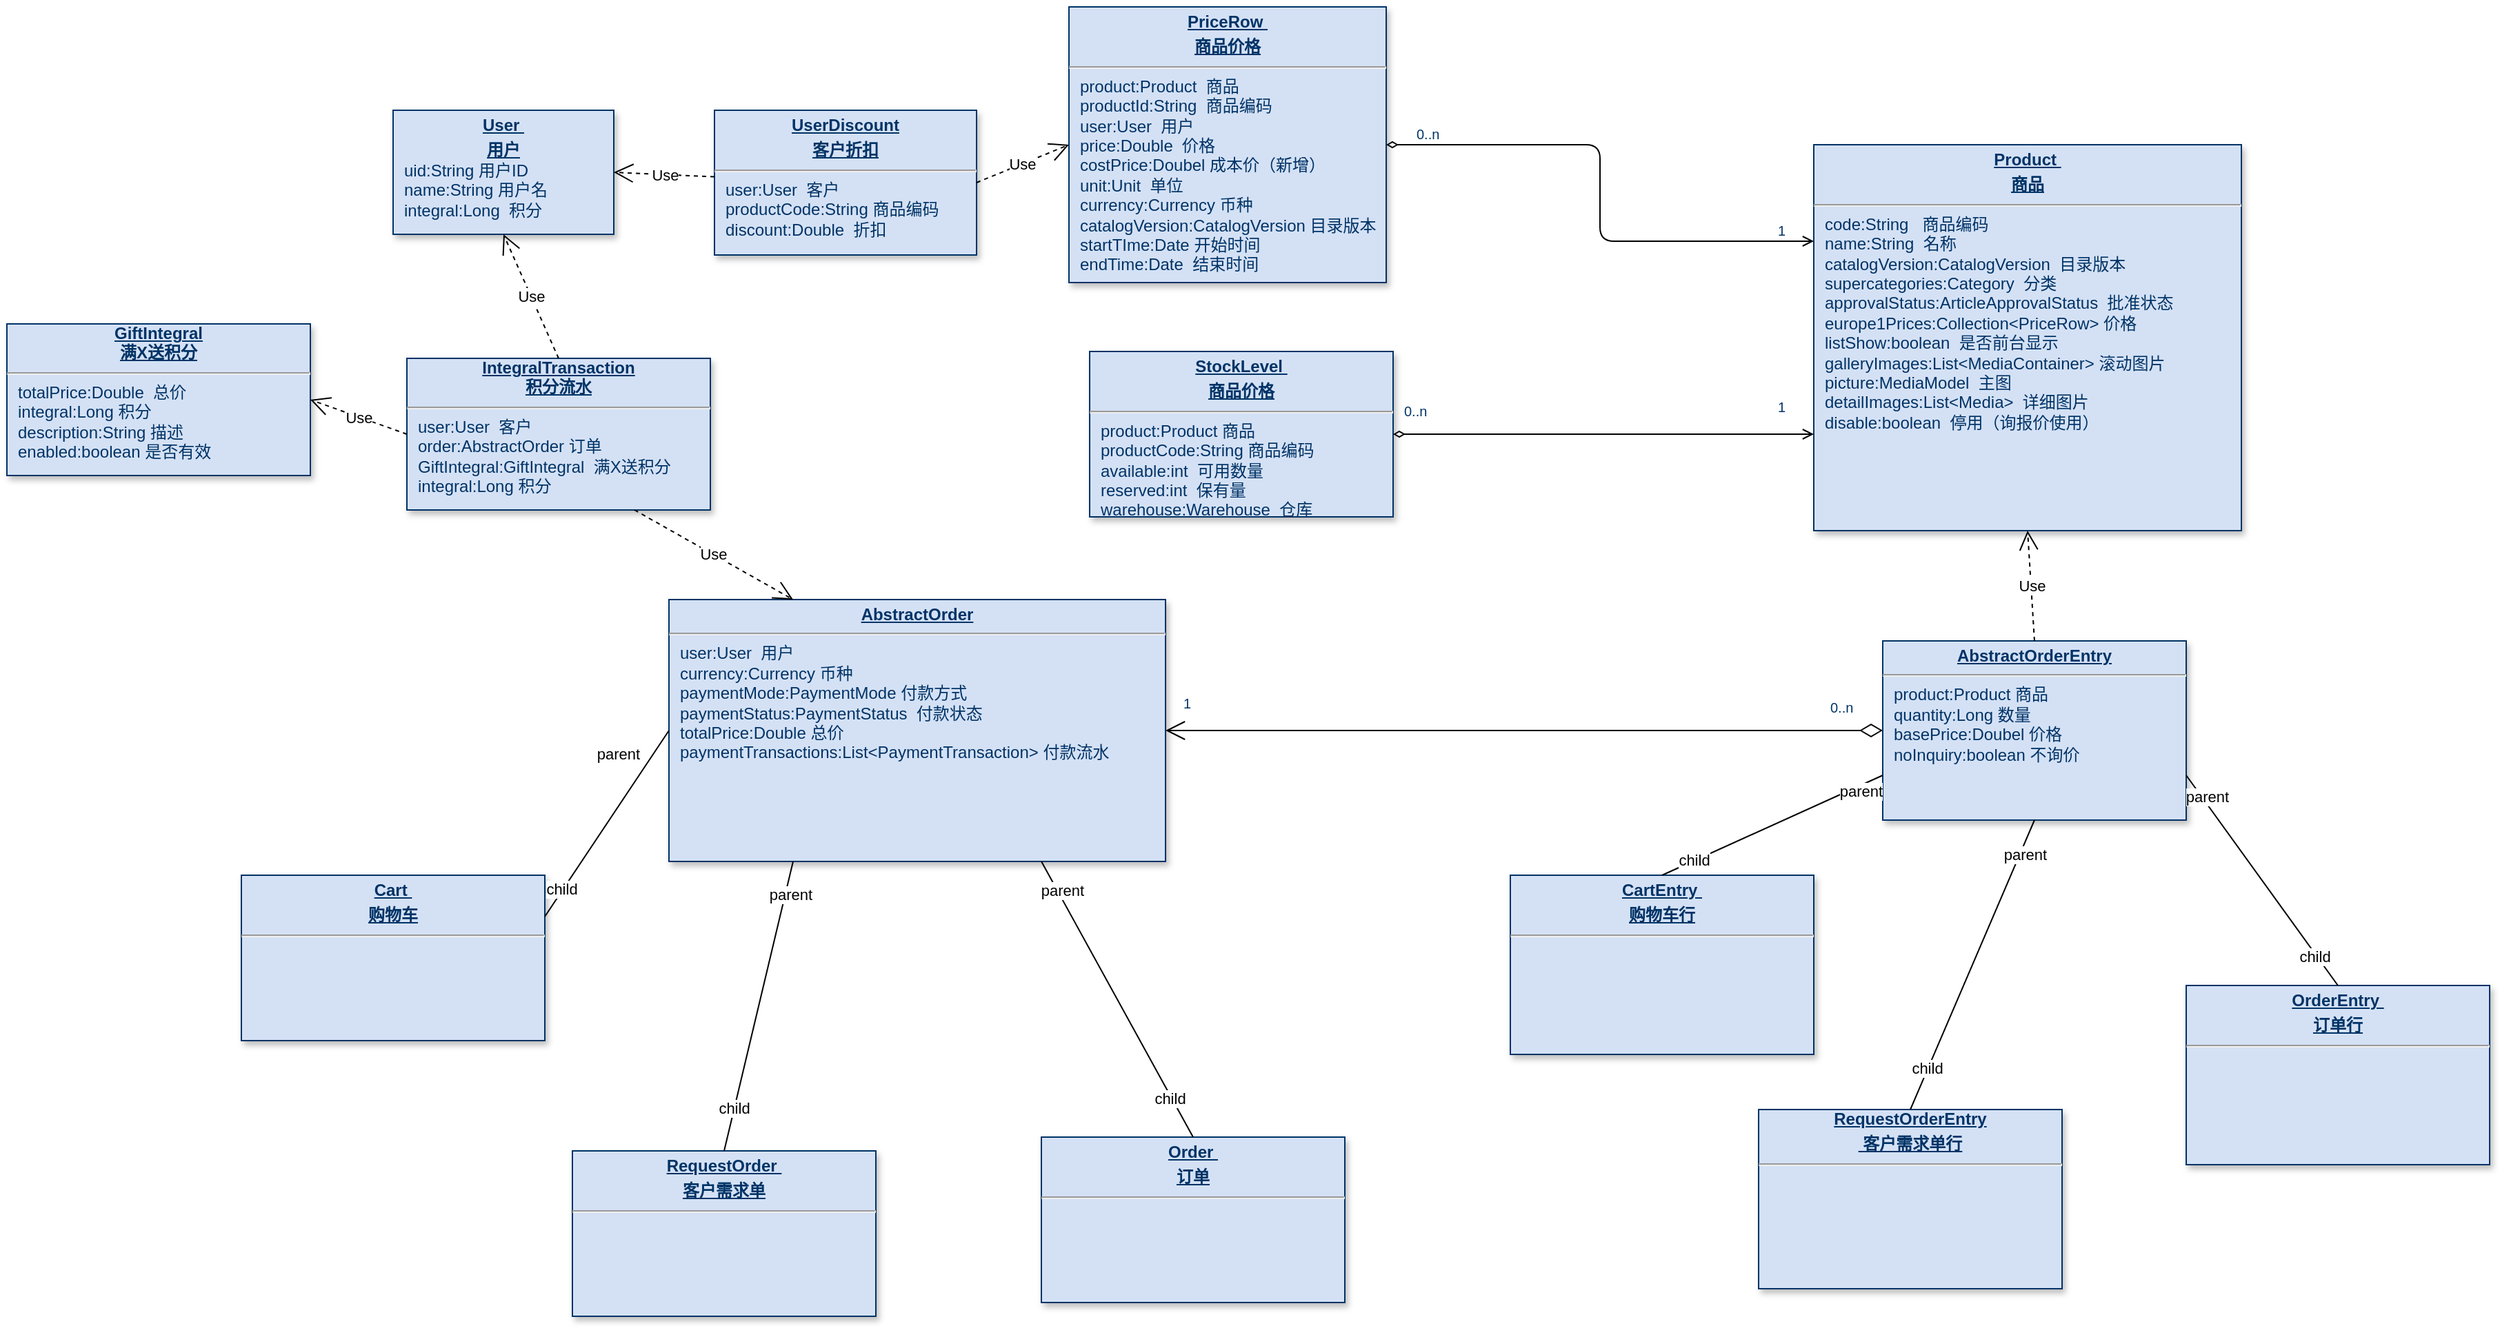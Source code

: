 <mxfile version="15.7.3" type="github">
  <diagram name="前台下单" id="efa7a0a1-bf9b-a30e-e6df-94a7791c09e9">
    <mxGraphModel dx="2221" dy="644" grid="1" gridSize="10" guides="1" tooltips="1" connect="1" arrows="1" fold="1" page="1" pageScale="1" pageWidth="826" pageHeight="1169" background="none" math="0" shadow="0">
      <root>
        <mxCell id="0" />
        <mxCell id="1" parent="0" />
        <mxCell id="qegKbZxgv4PJoruQwuUI-114" value="&lt;p style=&quot;margin: 0px ; margin-top: 4px ; text-align: center ; text-decoration: underline&quot;&gt;&lt;b&gt;Product&amp;nbsp;&lt;/b&gt;&lt;/p&gt;&lt;p style=&quot;margin: 0px ; margin-top: 4px ; text-align: center ; text-decoration: underline&quot;&gt;&lt;b&gt;商品&lt;/b&gt;&lt;/p&gt;&lt;hr&gt;&lt;p style=&quot;margin: 0px ; margin-left: 8px&quot;&gt;code:String&amp;nbsp; &amp;nbsp;商品编码&lt;/p&gt;&lt;p style=&quot;margin: 0px ; margin-left: 8px&quot;&gt;name:String&amp;nbsp; 名称&lt;/p&gt;&lt;p style=&quot;margin: 0px ; margin-left: 8px&quot;&gt;catalogVersion:CatalogVersion&amp;nbsp; 目录版本&lt;br&gt;&lt;/p&gt;&lt;p style=&quot;margin: 0px ; margin-left: 8px&quot;&gt;supercategories:Category&amp;nbsp; 分类&lt;br&gt;&lt;/p&gt;&lt;p style=&quot;margin: 0px ; margin-left: 8px&quot;&gt;approvalStatus:ArticleApprovalStatus&amp;nbsp; 批准状态&lt;br&gt;&lt;/p&gt;&lt;p style=&quot;margin: 0px ; margin-left: 8px&quot;&gt;europe1Prices:Collection&amp;lt;PriceRow&amp;gt; 价格&lt;br&gt;&lt;/p&gt;&lt;p style=&quot;margin: 0px ; margin-left: 8px&quot;&gt;listShow:boolean&amp;nbsp; 是否前台显示&lt;br&gt;&lt;/p&gt;&lt;p style=&quot;margin: 0px ; margin-left: 8px&quot;&gt;galleryImages:List&amp;lt;MediaContainer&amp;gt; 滚动图片&lt;br&gt;&lt;/p&gt;&lt;p style=&quot;margin: 0px ; margin-left: 8px&quot;&gt;picture:MediaModel&amp;nbsp; 主图&lt;/p&gt;&lt;p style=&quot;margin: 0px ; margin-left: 8px&quot;&gt;detailImages:List&amp;lt;Media&amp;gt;&amp;nbsp; 详细图片&lt;br&gt;&lt;/p&gt;&lt;p style=&quot;margin: 0px ; margin-left: 8px&quot;&gt;disable:boolean&amp;nbsp; 停用（询报价使用）&lt;br&gt;&lt;/p&gt;&lt;p style=&quot;margin: 0px ; margin-left: 8px&quot;&gt;&lt;br&gt;&lt;/p&gt;" style="verticalAlign=top;align=left;overflow=fill;fontSize=12;fontFamily=Helvetica;html=1;strokeColor=#003366;shadow=1;fillColor=#D4E1F5;fontColor=#003366" parent="1" vertex="1">
          <mxGeometry x="1020" y="120" width="310" height="280" as="geometry" />
        </mxCell>
        <mxCell id="qegKbZxgv4PJoruQwuUI-115" value="&lt;p style=&quot;margin: 0px ; margin-top: 4px ; text-align: center ; text-decoration: underline&quot;&gt;&lt;b&gt;PriceRow&amp;nbsp;&lt;/b&gt;&lt;/p&gt;&lt;p style=&quot;margin: 0px ; margin-top: 4px ; text-align: center ; text-decoration: underline&quot;&gt;&lt;b&gt;商品价格&lt;/b&gt;&lt;/p&gt;&lt;hr&gt;&lt;p style=&quot;margin: 0px ; margin-left: 8px&quot;&gt;product:Product&amp;nbsp; 商品&lt;br&gt;&lt;/p&gt;&lt;p style=&quot;margin: 0px ; margin-left: 8px&quot;&gt;productId:String&amp;nbsp; 商品编码&lt;br&gt;&lt;/p&gt;&lt;p style=&quot;margin: 0px ; margin-left: 8px&quot;&gt;user:User&amp;nbsp; 用户&lt;br&gt;&lt;/p&gt;&lt;p style=&quot;margin: 0px ; margin-left: 8px&quot;&gt;price:Double&amp;nbsp; 价格&lt;br&gt;&lt;/p&gt;&lt;p style=&quot;margin: 0px ; margin-left: 8px&quot;&gt;costPrice:Doubel 成本价（新增）&lt;/p&gt;&lt;p style=&quot;margin: 0px ; margin-left: 8px&quot;&gt;unit:Unit&amp;nbsp; 单位&lt;br&gt;&lt;/p&gt;&lt;p style=&quot;margin: 0px ; margin-left: 8px&quot;&gt;currency:Currency 币种&lt;br&gt;&lt;/p&gt;&lt;p style=&quot;margin: 0px ; margin-left: 8px&quot;&gt;catalogVersion:CatalogVersion 目录版本&lt;/p&gt;&lt;p style=&quot;margin: 0px ; margin-left: 8px&quot;&gt;startTIme:Date 开始时间&lt;/p&gt;&lt;p style=&quot;margin: 0px ; margin-left: 8px&quot;&gt;endTime:Date&amp;nbsp; 结束时间&lt;/p&gt;" style="verticalAlign=top;align=left;overflow=fill;fontSize=12;fontFamily=Helvetica;html=1;strokeColor=#003366;shadow=1;fillColor=#D4E1F5;fontColor=#003366" parent="1" vertex="1">
          <mxGeometry x="480" y="20" width="230" height="200" as="geometry" />
        </mxCell>
        <mxCell id="qegKbZxgv4PJoruQwuUI-116" value="&lt;p style=&quot;margin: 0px ; margin-top: 4px ; text-align: center ; text-decoration: underline&quot;&gt;&lt;b&gt;StockLevel&amp;nbsp;&lt;/b&gt;&lt;/p&gt;&lt;p style=&quot;margin: 0px ; margin-top: 4px ; text-align: center ; text-decoration: underline&quot;&gt;&lt;b&gt;商品价格&lt;/b&gt;&lt;/p&gt;&lt;hr&gt;&lt;p style=&quot;margin: 0px ; margin-left: 8px&quot;&gt;product:Product 商品&lt;br&gt;&lt;/p&gt;&lt;p style=&quot;margin: 0px ; margin-left: 8px&quot;&gt;productCode:String 商品编码&lt;/p&gt;&lt;p style=&quot;margin: 0px ; margin-left: 8px&quot;&gt;available:int&amp;nbsp; 可用数量&lt;br&gt;&lt;/p&gt;&lt;p style=&quot;margin: 0px ; margin-left: 8px&quot;&gt;reserved:int&amp;nbsp; 保有量&lt;br&gt;&lt;/p&gt;&lt;p style=&quot;margin: 0px ; margin-left: 8px&quot;&gt;warehouse:Warehouse&amp;nbsp; 仓库&lt;br&gt;&lt;/p&gt;" style="verticalAlign=top;align=left;overflow=fill;fontSize=12;fontFamily=Helvetica;html=1;strokeColor=#003366;shadow=1;fillColor=#D4E1F5;fontColor=#003366" parent="1" vertex="1">
          <mxGeometry x="495" y="270" width="220" height="120" as="geometry" />
        </mxCell>
        <mxCell id="qegKbZxgv4PJoruQwuUI-120" value="" style="endArrow=open;startArrow=diamondThin;startFill=0;edgeStyle=orthogonalEdgeStyle;entryX=0;entryY=0.75;entryDx=0;entryDy=0;exitX=1;exitY=0.5;exitDx=0;exitDy=0;" parent="1" source="qegKbZxgv4PJoruQwuUI-116" target="qegKbZxgv4PJoruQwuUI-114" edge="1">
          <mxGeometry x="559.36" y="-270" as="geometry">
            <mxPoint x="690" y="189" as="sourcePoint" />
            <mxPoint x="470.31" y="202.36" as="targetPoint" />
          </mxGeometry>
        </mxCell>
        <mxCell id="qegKbZxgv4PJoruQwuUI-121" value="0..n" style="resizable=0;align=left;verticalAlign=top;labelBackgroundColor=#ffffff;fontSize=10;strokeColor=#003366;shadow=1;fillColor=#D4E1F5;fontColor=#003366" parent="qegKbZxgv4PJoruQwuUI-120" connectable="0" vertex="1">
          <mxGeometry x="-1" relative="1" as="geometry">
            <mxPoint x="6" y="-29" as="offset" />
          </mxGeometry>
        </mxCell>
        <mxCell id="qegKbZxgv4PJoruQwuUI-122" value="1" style="resizable=0;align=right;verticalAlign=top;labelBackgroundColor=#ffffff;fontSize=10;strokeColor=#003366;shadow=1;fillColor=#D4E1F5;fontColor=#003366" parent="qegKbZxgv4PJoruQwuUI-120" connectable="0" vertex="1">
          <mxGeometry x="1" relative="1" as="geometry">
            <mxPoint x="-19" y="-32" as="offset" />
          </mxGeometry>
        </mxCell>
        <mxCell id="qegKbZxgv4PJoruQwuUI-123" value="&lt;p style=&quot;margin: 0px ; margin-top: 4px ; text-align: center ; text-decoration: underline&quot;&gt;&lt;b&gt;UserDiscount&lt;/b&gt;&lt;/p&gt;&lt;p style=&quot;margin: 0px ; margin-top: 4px ; text-align: center ; text-decoration: underline&quot;&gt;&lt;b&gt;客户折扣&lt;/b&gt;&lt;/p&gt;&lt;hr&gt;&lt;p style=&quot;margin: 0px ; margin-left: 8px&quot;&gt;user:User&amp;nbsp; 客户&lt;/p&gt;&lt;p style=&quot;margin: 0px ; margin-left: 8px&quot;&gt;productCode:String 商品编码&lt;/p&gt;&lt;p style=&quot;margin: 0px ; margin-left: 8px&quot;&gt;discount:Double&amp;nbsp; 折扣&lt;/p&gt;" style="verticalAlign=top;align=left;overflow=fill;fontSize=12;fontFamily=Helvetica;html=1;strokeColor=#003366;shadow=1;fillColor=#D4E1F5;fontColor=#003366" parent="1" vertex="1">
          <mxGeometry x="223" y="95" width="190" height="105" as="geometry" />
        </mxCell>
        <mxCell id="qegKbZxgv4PJoruQwuUI-124" value="&lt;p style=&quot;margin: 0px ; margin-top: 4px ; text-align: center ; text-decoration: underline&quot;&gt;&lt;b&gt;User&amp;nbsp;&lt;/b&gt;&lt;/p&gt;&lt;p style=&quot;margin: 0px ; margin-top: 4px ; text-align: center ; text-decoration: underline&quot;&gt;&lt;b&gt;用户&lt;/b&gt;&lt;/p&gt;&lt;p style=&quot;margin: 0px ; margin-left: 8px&quot;&gt;uid:String 用户ID&lt;/p&gt;&lt;p style=&quot;margin: 0px ; margin-left: 8px&quot;&gt;name:String 用户名&lt;/p&gt;&lt;p style=&quot;margin: 0px ; margin-left: 8px&quot;&gt;integral:Long&amp;nbsp; 积分&lt;br&gt;&lt;/p&gt;" style="verticalAlign=top;align=left;overflow=fill;fontSize=12;fontFamily=Helvetica;html=1;strokeColor=#003366;shadow=1;fillColor=#D4E1F5;fontColor=#003366" parent="1" vertex="1">
          <mxGeometry x="-10" y="95.0" width="160" height="90" as="geometry" />
        </mxCell>
        <mxCell id="qegKbZxgv4PJoruQwuUI-125" value="&lt;p style=&quot;margin: 0px ; margin-top: 4px ; text-align: center ; text-decoration: underline&quot;&gt;&lt;b&gt;Cart&amp;nbsp;&lt;/b&gt;&lt;/p&gt;&lt;p style=&quot;margin: 0px ; margin-top: 4px ; text-align: center ; text-decoration: underline&quot;&gt;&lt;b&gt;购物车&lt;/b&gt;&lt;/p&gt;&lt;hr&gt;&lt;p style=&quot;margin: 0px ; margin-left: 8px&quot;&gt;&lt;br&gt;&lt;/p&gt;" style="verticalAlign=top;align=left;overflow=fill;fontSize=12;fontFamily=Helvetica;html=1;strokeColor=#003366;shadow=1;fillColor=#D4E1F5;fontColor=#003366" parent="1" vertex="1">
          <mxGeometry x="-120" y="650" width="220" height="120" as="geometry" />
        </mxCell>
        <mxCell id="qegKbZxgv4PJoruQwuUI-126" value="&lt;p style=&quot;margin: 0px ; margin-top: 4px ; text-align: center ; text-decoration: underline&quot;&gt;&lt;b&gt;CartEntry&amp;nbsp;&lt;/b&gt;&lt;/p&gt;&lt;p style=&quot;margin: 0px ; margin-top: 4px ; text-align: center ; text-decoration: underline&quot;&gt;&lt;b&gt;购物车行&lt;/b&gt;&lt;/p&gt;&lt;hr&gt;&lt;p style=&quot;margin: 0px ; margin-left: 8px&quot;&gt;&lt;br&gt;&lt;/p&gt;" style="verticalAlign=top;align=left;overflow=fill;fontSize=12;fontFamily=Helvetica;html=1;strokeColor=#003366;shadow=1;fillColor=#D4E1F5;fontColor=#003366" parent="1" vertex="1">
          <mxGeometry x="800" y="650" width="220" height="130" as="geometry" />
        </mxCell>
        <mxCell id="qegKbZxgv4PJoruQwuUI-127" value="&lt;p style=&quot;margin: 0px ; margin-top: 4px ; text-align: center ; text-decoration: underline&quot;&gt;&lt;b&gt;Order&amp;nbsp;&lt;/b&gt;&lt;/p&gt;&lt;p style=&quot;margin: 0px ; margin-top: 4px ; text-align: center ; text-decoration: underline&quot;&gt;&lt;b&gt;订单&lt;/b&gt;&lt;/p&gt;&lt;hr&gt;&lt;p style=&quot;margin: 0px ; margin-left: 8px&quot;&gt;&lt;br&gt;&lt;/p&gt;" style="verticalAlign=top;align=left;overflow=fill;fontSize=12;fontFamily=Helvetica;html=1;strokeColor=#003366;shadow=1;fillColor=#D4E1F5;fontColor=#003366" parent="1" vertex="1">
          <mxGeometry x="460" y="840" width="220" height="120" as="geometry" />
        </mxCell>
        <mxCell id="qegKbZxgv4PJoruQwuUI-128" value="&lt;p style=&quot;margin: 0px ; margin-top: 4px ; text-align: center ; text-decoration: underline&quot;&gt;&lt;b&gt;OrderEntry&amp;nbsp;&lt;/b&gt;&lt;/p&gt;&lt;p style=&quot;margin: 0px ; margin-top: 4px ; text-align: center ; text-decoration: underline&quot;&gt;&lt;b&gt;订单行&lt;/b&gt;&lt;/p&gt;&lt;hr&gt;&lt;p style=&quot;margin: 0px ; margin-left: 8px&quot;&gt;&lt;br&gt;&lt;/p&gt;" style="verticalAlign=top;align=left;overflow=fill;fontSize=12;fontFamily=Helvetica;html=1;strokeColor=#003366;shadow=1;fillColor=#D4E1F5;fontColor=#003366" parent="1" vertex="1">
          <mxGeometry x="1290" y="730" width="220" height="130" as="geometry" />
        </mxCell>
        <mxCell id="qegKbZxgv4PJoruQwuUI-143" value="" style="endArrow=open;endSize=12;startArrow=diamondThin;startSize=14;startFill=0;edgeStyle=orthogonalEdgeStyle;entryX=1;entryY=0.5;entryDx=0;entryDy=0;exitX=0;exitY=0.5;exitDx=0;exitDy=0;" parent="1" source="-3wKTCHwzsdwVrRzX_7w-2" target="-3wKTCHwzsdwVrRzX_7w-1" edge="1">
          <mxGeometry x="569.36" y="-98" as="geometry">
            <mxPoint x="620" y="512" as="sourcePoint" />
            <mxPoint x="470" y="452" as="targetPoint" />
          </mxGeometry>
        </mxCell>
        <mxCell id="qegKbZxgv4PJoruQwuUI-144" value="0..n" style="resizable=0;align=left;verticalAlign=top;labelBackgroundColor=#ffffff;fontSize=10;strokeColor=#003366;shadow=1;fillColor=#D4E1F5;fontColor=#003366" parent="qegKbZxgv4PJoruQwuUI-143" connectable="0" vertex="1">
          <mxGeometry x="-1" relative="1" as="geometry">
            <mxPoint x="-40" y="-29" as="offset" />
          </mxGeometry>
        </mxCell>
        <mxCell id="qegKbZxgv4PJoruQwuUI-145" value="1" style="resizable=0;align=right;verticalAlign=top;labelBackgroundColor=#ffffff;fontSize=10;strokeColor=#003366;shadow=1;fillColor=#D4E1F5;fontColor=#003366" parent="qegKbZxgv4PJoruQwuUI-143" connectable="0" vertex="1">
          <mxGeometry x="1" relative="1" as="geometry">
            <mxPoint x="20" y="-32" as="offset" />
          </mxGeometry>
        </mxCell>
        <mxCell id="-3wKTCHwzsdwVrRzX_7w-1" value="&lt;p style=&quot;margin: 0px ; margin-top: 4px ; text-align: center ; text-decoration: underline&quot;&gt;&lt;b&gt;AbstractOrder&lt;/b&gt;&lt;/p&gt;&lt;hr&gt;&lt;p style=&quot;margin: 0px ; margin-left: 8px&quot;&gt;user:User&amp;nbsp; 用户&lt;/p&gt;&lt;p style=&quot;margin: 0px ; margin-left: 8px&quot;&gt;currency:Currency 币种&lt;br&gt;&lt;/p&gt;&lt;p style=&quot;margin: 0px ; margin-left: 8px&quot;&gt;paymentMode:PaymentMode 付款方式&lt;br&gt;&lt;/p&gt;&lt;p style=&quot;margin: 0px ; margin-left: 8px&quot;&gt;paymentStatus:PaymentStatus&amp;nbsp; 付款状态&lt;br&gt;&lt;/p&gt;&lt;p style=&quot;margin: 0px ; margin-left: 8px&quot;&gt;totalPrice:Double 总价&lt;br&gt;&lt;/p&gt;&lt;p style=&quot;margin: 0px ; margin-left: 8px&quot;&gt;paymentTransactions:List&amp;lt;PaymentTransaction&amp;gt; 付款流水&lt;br&gt;&lt;/p&gt;" style="verticalAlign=top;align=left;overflow=fill;fontSize=12;fontFamily=Helvetica;html=1;strokeColor=#003366;shadow=1;fillColor=#D4E1F5;fontColor=#003366" vertex="1" parent="1">
          <mxGeometry x="190" y="450" width="360" height="190" as="geometry" />
        </mxCell>
        <mxCell id="-3wKTCHwzsdwVrRzX_7w-2" value="&lt;p style=&quot;margin: 0px ; margin-top: 4px ; text-align: center ; text-decoration: underline&quot;&gt;&lt;b&gt;AbstractOrderEntry&lt;/b&gt;&lt;/p&gt;&lt;hr&gt;&lt;p style=&quot;margin: 0px ; margin-left: 8px&quot;&gt;product:Product 商品&lt;br&gt;&lt;/p&gt;&lt;p style=&quot;margin: 0px ; margin-left: 8px&quot;&gt;quantity:Long 数量&lt;/p&gt;&lt;p style=&quot;margin: 0px ; margin-left: 8px&quot;&gt;basePrice:Doubel 价格&lt;/p&gt;&lt;p style=&quot;margin: 0px ; margin-left: 8px&quot;&gt;noInquiry:boolean 不询价&lt;br&gt;&lt;/p&gt;" style="verticalAlign=top;align=left;overflow=fill;fontSize=12;fontFamily=Helvetica;html=1;strokeColor=#003366;shadow=1;fillColor=#D4E1F5;fontColor=#003366" vertex="1" parent="1">
          <mxGeometry x="1070" y="480" width="220" height="130" as="geometry" />
        </mxCell>
        <mxCell id="-3wKTCHwzsdwVrRzX_7w-7" value="" style="endArrow=none;html=1;rounded=1;exitX=1;exitY=0.25;exitDx=0;exitDy=0;entryX=0;entryY=0.5;entryDx=0;entryDy=0;" edge="1" parent="1" source="qegKbZxgv4PJoruQwuUI-125" target="-3wKTCHwzsdwVrRzX_7w-1">
          <mxGeometry width="50" height="50" relative="1" as="geometry">
            <mxPoint x="30" y="710" as="sourcePoint" />
            <mxPoint x="80" y="660" as="targetPoint" />
          </mxGeometry>
        </mxCell>
        <mxCell id="-3wKTCHwzsdwVrRzX_7w-8" value="child" style="edgeLabel;html=1;align=center;verticalAlign=middle;resizable=0;points=[];" vertex="1" connectable="0" parent="-3wKTCHwzsdwVrRzX_7w-7">
          <mxGeometry x="-0.71" y="1" relative="1" as="geometry">
            <mxPoint as="offset" />
          </mxGeometry>
        </mxCell>
        <mxCell id="-3wKTCHwzsdwVrRzX_7w-9" value="parent" style="edgeLabel;html=1;align=center;verticalAlign=middle;resizable=0;points=[];" vertex="1" connectable="0" parent="-3wKTCHwzsdwVrRzX_7w-7">
          <mxGeometry x="0.778" y="-3" relative="1" as="geometry">
            <mxPoint x="-30" as="offset" />
          </mxGeometry>
        </mxCell>
        <mxCell id="-3wKTCHwzsdwVrRzX_7w-10" value="&lt;p style=&quot;margin: 0px ; margin-top: 4px ; text-align: center ; text-decoration: underline&quot;&gt;&lt;b&gt;RequestOrder&amp;nbsp;&lt;/b&gt;&lt;/p&gt;&lt;p style=&quot;margin: 0px ; margin-top: 4px ; text-align: center ; text-decoration: underline&quot;&gt;&lt;b&gt;客户需求单&lt;/b&gt;&lt;/p&gt;&lt;hr&gt;&lt;p style=&quot;margin: 0px ; margin-left: 8px&quot;&gt;&lt;br&gt;&lt;/p&gt;" style="verticalAlign=top;align=left;overflow=fill;fontSize=12;fontFamily=Helvetica;html=1;strokeColor=#003366;shadow=1;fillColor=#D4E1F5;fontColor=#003366" vertex="1" parent="1">
          <mxGeometry x="120" y="850" width="220" height="120" as="geometry" />
        </mxCell>
        <mxCell id="-3wKTCHwzsdwVrRzX_7w-11" value="" style="endArrow=none;html=1;rounded=1;exitX=0.5;exitY=0;exitDx=0;exitDy=0;entryX=0.25;entryY=1;entryDx=0;entryDy=0;" edge="1" parent="1" source="-3wKTCHwzsdwVrRzX_7w-10" target="-3wKTCHwzsdwVrRzX_7w-1">
          <mxGeometry width="50" height="50" relative="1" as="geometry">
            <mxPoint x="-20" y="657" as="sourcePoint" />
            <mxPoint x="10" y="530" as="targetPoint" />
          </mxGeometry>
        </mxCell>
        <mxCell id="-3wKTCHwzsdwVrRzX_7w-12" value="child" style="edgeLabel;html=1;align=center;verticalAlign=middle;resizable=0;points=[];" vertex="1" connectable="0" parent="-3wKTCHwzsdwVrRzX_7w-11">
          <mxGeometry x="-0.71" y="1" relative="1" as="geometry">
            <mxPoint as="offset" />
          </mxGeometry>
        </mxCell>
        <mxCell id="-3wKTCHwzsdwVrRzX_7w-13" value="parent" style="edgeLabel;html=1;align=center;verticalAlign=middle;resizable=0;points=[];" vertex="1" connectable="0" parent="-3wKTCHwzsdwVrRzX_7w-11">
          <mxGeometry x="0.778" y="-3" relative="1" as="geometry">
            <mxPoint as="offset" />
          </mxGeometry>
        </mxCell>
        <mxCell id="-3wKTCHwzsdwVrRzX_7w-14" value="" style="endArrow=none;html=1;rounded=1;exitX=0.5;exitY=0;exitDx=0;exitDy=0;entryX=0.75;entryY=1;entryDx=0;entryDy=0;" edge="1" parent="1" source="qegKbZxgv4PJoruQwuUI-127" target="-3wKTCHwzsdwVrRzX_7w-1">
          <mxGeometry width="50" height="50" relative="1" as="geometry">
            <mxPoint x="-20" y="820" as="sourcePoint" />
            <mxPoint x="65" y="590" as="targetPoint" />
          </mxGeometry>
        </mxCell>
        <mxCell id="-3wKTCHwzsdwVrRzX_7w-15" value="child" style="edgeLabel;html=1;align=center;verticalAlign=middle;resizable=0;points=[];" vertex="1" connectable="0" parent="-3wKTCHwzsdwVrRzX_7w-14">
          <mxGeometry x="-0.71" y="1" relative="1" as="geometry">
            <mxPoint as="offset" />
          </mxGeometry>
        </mxCell>
        <mxCell id="-3wKTCHwzsdwVrRzX_7w-16" value="parent" style="edgeLabel;html=1;align=center;verticalAlign=middle;resizable=0;points=[];" vertex="1" connectable="0" parent="-3wKTCHwzsdwVrRzX_7w-14">
          <mxGeometry x="0.778" y="-3" relative="1" as="geometry">
            <mxPoint as="offset" />
          </mxGeometry>
        </mxCell>
        <mxCell id="-3wKTCHwzsdwVrRzX_7w-17" value="&lt;div style=&quot;text-align: center&quot;&gt;&lt;span&gt;&lt;b&gt;&lt;u&gt;RequestOrderEntry&lt;/u&gt;&lt;/b&gt;&lt;/span&gt;&lt;/div&gt;&lt;p style=&quot;margin: 0px ; margin-top: 4px ; text-align: center ; text-decoration: underline&quot;&gt;&lt;b&gt;&amp;nbsp;客户需求单行&lt;/b&gt;&lt;/p&gt;&lt;hr&gt;&lt;p style=&quot;margin: 0px ; margin-left: 8px&quot;&gt;&lt;br&gt;&lt;/p&gt;" style="verticalAlign=top;align=left;overflow=fill;fontSize=12;fontFamily=Helvetica;html=1;strokeColor=#003366;shadow=1;fillColor=#D4E1F5;fontColor=#003366" vertex="1" parent="1">
          <mxGeometry x="980" y="820" width="220" height="130" as="geometry" />
        </mxCell>
        <mxCell id="-3wKTCHwzsdwVrRzX_7w-18" value="" style="endArrow=none;html=1;rounded=1;exitX=0.5;exitY=0;exitDx=0;exitDy=0;entryX=0;entryY=0.75;entryDx=0;entryDy=0;" edge="1" parent="1" source="qegKbZxgv4PJoruQwuUI-126" target="-3wKTCHwzsdwVrRzX_7w-2">
          <mxGeometry width="50" height="50" relative="1" as="geometry">
            <mxPoint x="230" y="780" as="sourcePoint" />
            <mxPoint x="175" y="590" as="targetPoint" />
          </mxGeometry>
        </mxCell>
        <mxCell id="-3wKTCHwzsdwVrRzX_7w-19" value="child" style="edgeLabel;html=1;align=center;verticalAlign=middle;resizable=0;points=[];" vertex="1" connectable="0" parent="-3wKTCHwzsdwVrRzX_7w-18">
          <mxGeometry x="-0.71" y="1" relative="1" as="geometry">
            <mxPoint as="offset" />
          </mxGeometry>
        </mxCell>
        <mxCell id="-3wKTCHwzsdwVrRzX_7w-20" value="parent" style="edgeLabel;html=1;align=center;verticalAlign=middle;resizable=0;points=[];" vertex="1" connectable="0" parent="-3wKTCHwzsdwVrRzX_7w-18">
          <mxGeometry x="0.778" y="-3" relative="1" as="geometry">
            <mxPoint as="offset" />
          </mxGeometry>
        </mxCell>
        <mxCell id="-3wKTCHwzsdwVrRzX_7w-21" value="" style="endArrow=none;html=1;rounded=1;exitX=0.5;exitY=0;exitDx=0;exitDy=0;entryX=0.5;entryY=1;entryDx=0;entryDy=0;" edge="1" parent="1" source="-3wKTCHwzsdwVrRzX_7w-17" target="-3wKTCHwzsdwVrRzX_7w-2">
          <mxGeometry width="50" height="50" relative="1" as="geometry">
            <mxPoint x="660" y="640" as="sourcePoint" />
            <mxPoint x="760" y="562.5" as="targetPoint" />
          </mxGeometry>
        </mxCell>
        <mxCell id="-3wKTCHwzsdwVrRzX_7w-22" value="child" style="edgeLabel;html=1;align=center;verticalAlign=middle;resizable=0;points=[];" vertex="1" connectable="0" parent="-3wKTCHwzsdwVrRzX_7w-21">
          <mxGeometry x="-0.71" y="1" relative="1" as="geometry">
            <mxPoint as="offset" />
          </mxGeometry>
        </mxCell>
        <mxCell id="-3wKTCHwzsdwVrRzX_7w-23" value="parent" style="edgeLabel;html=1;align=center;verticalAlign=middle;resizable=0;points=[];" vertex="1" connectable="0" parent="-3wKTCHwzsdwVrRzX_7w-21">
          <mxGeometry x="0.778" y="-3" relative="1" as="geometry">
            <mxPoint as="offset" />
          </mxGeometry>
        </mxCell>
        <mxCell id="-3wKTCHwzsdwVrRzX_7w-24" value="" style="endArrow=none;html=1;rounded=1;exitX=0.5;exitY=0;exitDx=0;exitDy=0;entryX=1;entryY=0.75;entryDx=0;entryDy=0;" edge="1" parent="1" source="qegKbZxgv4PJoruQwuUI-128" target="-3wKTCHwzsdwVrRzX_7w-2">
          <mxGeometry width="50" height="50" relative="1" as="geometry">
            <mxPoint x="750.44" y="871.08" as="sourcePoint" />
            <mxPoint x="815" y="595" as="targetPoint" />
          </mxGeometry>
        </mxCell>
        <mxCell id="-3wKTCHwzsdwVrRzX_7w-25" value="child" style="edgeLabel;html=1;align=center;verticalAlign=middle;resizable=0;points=[];" vertex="1" connectable="0" parent="-3wKTCHwzsdwVrRzX_7w-24">
          <mxGeometry x="-0.71" y="1" relative="1" as="geometry">
            <mxPoint as="offset" />
          </mxGeometry>
        </mxCell>
        <mxCell id="-3wKTCHwzsdwVrRzX_7w-26" value="parent" style="edgeLabel;html=1;align=center;verticalAlign=middle;resizable=0;points=[];" vertex="1" connectable="0" parent="-3wKTCHwzsdwVrRzX_7w-24">
          <mxGeometry x="0.778" y="-3" relative="1" as="geometry">
            <mxPoint as="offset" />
          </mxGeometry>
        </mxCell>
        <mxCell id="-3wKTCHwzsdwVrRzX_7w-27" value="" style="endArrow=open;startArrow=diamondThin;startFill=0;edgeStyle=orthogonalEdgeStyle;entryX=0;entryY=0.25;entryDx=0;entryDy=0;" edge="1" parent="1" source="qegKbZxgv4PJoruQwuUI-115" target="qegKbZxgv4PJoruQwuUI-114">
          <mxGeometry x="569.36" y="-260" as="geometry">
            <mxPoint x="830" y="340" as="sourcePoint" />
            <mxPoint x="939" y="280" as="targetPoint" />
          </mxGeometry>
        </mxCell>
        <mxCell id="-3wKTCHwzsdwVrRzX_7w-28" value="0..n" style="resizable=0;align=left;verticalAlign=top;labelBackgroundColor=#ffffff;fontSize=10;strokeColor=#003366;shadow=1;fillColor=#D4E1F5;fontColor=#003366" connectable="0" vertex="1" parent="-3wKTCHwzsdwVrRzX_7w-27">
          <mxGeometry x="-1" relative="1" as="geometry">
            <mxPoint x="20" y="-20" as="offset" />
          </mxGeometry>
        </mxCell>
        <mxCell id="-3wKTCHwzsdwVrRzX_7w-29" value="1" style="resizable=0;align=right;verticalAlign=top;labelBackgroundColor=#ffffff;fontSize=10;strokeColor=#003366;shadow=1;fillColor=#D4E1F5;fontColor=#003366" connectable="0" vertex="1" parent="-3wKTCHwzsdwVrRzX_7w-27">
          <mxGeometry x="1" relative="1" as="geometry">
            <mxPoint x="-19" y="-20" as="offset" />
          </mxGeometry>
        </mxCell>
        <mxCell id="-3wKTCHwzsdwVrRzX_7w-30" value="Use" style="endArrow=open;endSize=12;dashed=1;html=1;rounded=1;entryX=0.5;entryY=1;entryDx=0;entryDy=0;exitX=0.5;exitY=0;exitDx=0;exitDy=0;" edge="1" parent="1" source="-3wKTCHwzsdwVrRzX_7w-2" target="qegKbZxgv4PJoruQwuUI-114">
          <mxGeometry width="160" relative="1" as="geometry">
            <mxPoint x="890" y="470" as="sourcePoint" />
            <mxPoint x="1050" y="470" as="targetPoint" />
          </mxGeometry>
        </mxCell>
        <mxCell id="-3wKTCHwzsdwVrRzX_7w-31" value="Use" style="endArrow=open;endSize=12;dashed=1;html=1;rounded=1;entryX=1;entryY=0.5;entryDx=0;entryDy=0;" edge="1" parent="1" source="qegKbZxgv4PJoruQwuUI-123" target="qegKbZxgv4PJoruQwuUI-124">
          <mxGeometry width="160" relative="1" as="geometry">
            <mxPoint x="350" y="270" as="sourcePoint" />
            <mxPoint x="510" y="270" as="targetPoint" />
          </mxGeometry>
        </mxCell>
        <mxCell id="-3wKTCHwzsdwVrRzX_7w-33" value="&lt;div style=&quot;text-align: center&quot;&gt;&lt;span&gt;&lt;b&gt;&lt;u&gt;GiftIntegral&lt;/u&gt;&lt;/b&gt;&lt;/span&gt;&lt;/div&gt;&lt;div style=&quot;text-align: center&quot;&gt;&lt;span&gt;&lt;b&gt;&lt;u&gt;满X送积分&lt;/u&gt;&lt;/b&gt;&lt;/span&gt;&lt;/div&gt;&lt;hr&gt;&lt;p style=&quot;margin: 0px ; margin-left: 8px&quot;&gt;totalPrice:Double&amp;nbsp; 总价&lt;/p&gt;&lt;p style=&quot;margin: 0px ; margin-left: 8px&quot;&gt;integral:Long 积分&lt;br&gt;&lt;/p&gt;&lt;p style=&quot;margin: 0px ; margin-left: 8px&quot;&gt;description:String 描述&lt;br&gt;&lt;/p&gt;&lt;p style=&quot;margin: 0px ; margin-left: 8px&quot;&gt;enabled:boolean 是否有效&lt;br&gt;&lt;/p&gt;" style="verticalAlign=top;align=left;overflow=fill;fontSize=12;fontFamily=Helvetica;html=1;strokeColor=#003366;shadow=1;fillColor=#D4E1F5;fontColor=#003366" vertex="1" parent="1">
          <mxGeometry x="-290" y="250" width="220" height="110" as="geometry" />
        </mxCell>
        <mxCell id="-3wKTCHwzsdwVrRzX_7w-35" value="&lt;div style=&quot;text-align: center&quot;&gt;&lt;span&gt;&lt;b&gt;&lt;u&gt;Integral&lt;/u&gt;&lt;/b&gt;&lt;/span&gt;&lt;b&gt;&lt;u&gt;Transaction&lt;/u&gt;&lt;/b&gt;&lt;/div&gt;&lt;div style=&quot;text-align: center&quot;&gt;&lt;b&gt;&lt;u&gt;积分流水&lt;/u&gt;&lt;/b&gt;&lt;/div&gt;&lt;hr&gt;&lt;p style=&quot;margin: 0px ; margin-left: 8px&quot;&gt;user:User&amp;nbsp; 客户&lt;/p&gt;&lt;p style=&quot;margin: 0px ; margin-left: 8px&quot;&gt;order:AbstractOrder 订单&lt;/p&gt;&lt;p style=&quot;margin: 0px ; margin-left: 8px&quot;&gt;GiftIntegral:GiftIntegral&amp;nbsp; 满X送积分&lt;br&gt;&lt;/p&gt;&lt;p style=&quot;margin: 0px ; margin-left: 8px&quot;&gt;integral:Long 积分&amp;nbsp;&amp;nbsp;&lt;/p&gt;" style="verticalAlign=top;align=left;overflow=fill;fontSize=12;fontFamily=Helvetica;html=1;strokeColor=#003366;shadow=1;fillColor=#D4E1F5;fontColor=#003366" vertex="1" parent="1">
          <mxGeometry y="275" width="220" height="110" as="geometry" />
        </mxCell>
        <mxCell id="-3wKTCHwzsdwVrRzX_7w-36" value="Use" style="endArrow=open;endSize=12;dashed=1;html=1;rounded=1;entryX=0.5;entryY=1;entryDx=0;entryDy=0;exitX=0.5;exitY=0;exitDx=0;exitDy=0;" edge="1" parent="1" source="-3wKTCHwzsdwVrRzX_7w-35" target="qegKbZxgv4PJoruQwuUI-124">
          <mxGeometry width="160" relative="1" as="geometry">
            <mxPoint x="233" y="150.0" as="sourcePoint" />
            <mxPoint x="160" y="150.0" as="targetPoint" />
          </mxGeometry>
        </mxCell>
        <mxCell id="-3wKTCHwzsdwVrRzX_7w-37" value="Use" style="endArrow=open;endSize=12;dashed=1;html=1;rounded=1;entryX=0.25;entryY=0;entryDx=0;entryDy=0;exitX=0.75;exitY=1;exitDx=0;exitDy=0;" edge="1" parent="1" source="-3wKTCHwzsdwVrRzX_7w-35" target="-3wKTCHwzsdwVrRzX_7w-1">
          <mxGeometry width="160" relative="1" as="geometry">
            <mxPoint x="120" y="285" as="sourcePoint" />
            <mxPoint x="80" y="195.0" as="targetPoint" />
          </mxGeometry>
        </mxCell>
        <mxCell id="-3wKTCHwzsdwVrRzX_7w-38" value="Use" style="endArrow=open;endSize=12;dashed=1;html=1;rounded=1;entryX=1;entryY=0.5;entryDx=0;entryDy=0;exitX=0;exitY=0.5;exitDx=0;exitDy=0;" edge="1" parent="1" source="-3wKTCHwzsdwVrRzX_7w-35" target="-3wKTCHwzsdwVrRzX_7w-33">
          <mxGeometry width="160" relative="1" as="geometry">
            <mxPoint x="120" y="285" as="sourcePoint" />
            <mxPoint x="80" y="195.0" as="targetPoint" />
          </mxGeometry>
        </mxCell>
        <mxCell id="-3wKTCHwzsdwVrRzX_7w-39" value="Use" style="endArrow=open;endSize=12;dashed=1;html=1;rounded=1;entryX=0;entryY=0.5;entryDx=0;entryDy=0;exitX=1;exitY=0.5;exitDx=0;exitDy=0;" edge="1" parent="1" source="qegKbZxgv4PJoruQwuUI-123" target="qegKbZxgv4PJoruQwuUI-115">
          <mxGeometry width="160" relative="1" as="geometry">
            <mxPoint x="233" y="150.0" as="sourcePoint" />
            <mxPoint x="160" y="150.0" as="targetPoint" />
          </mxGeometry>
        </mxCell>
      </root>
    </mxGraphModel>
  </diagram>
</mxfile>
